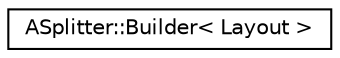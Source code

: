 digraph "Graphical Class Hierarchy"
{
 // LATEX_PDF_SIZE
  edge [fontname="Helvetica",fontsize="10",labelfontname="Helvetica",labelfontsize="10"];
  node [fontname="Helvetica",fontsize="10",shape=record];
  rankdir="LR";
  Node0 [label="ASplitter::Builder\< Layout \>",height=0.2,width=0.4,color="black", fillcolor="white", style="filled",URL="$classASplitter_1_1Builder.html",tooltip=" "];
}
